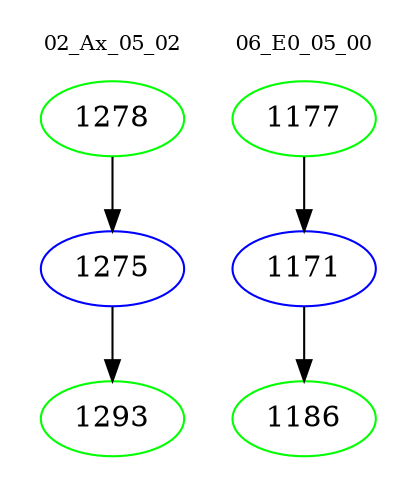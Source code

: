 digraph{
subgraph cluster_0 {
color = white
label = "02_Ax_05_02";
fontsize=10;
T0_1278 [label="1278", color="green"]
T0_1278 -> T0_1275 [color="black"]
T0_1275 [label="1275", color="blue"]
T0_1275 -> T0_1293 [color="black"]
T0_1293 [label="1293", color="green"]
}
subgraph cluster_1 {
color = white
label = "06_E0_05_00";
fontsize=10;
T1_1177 [label="1177", color="green"]
T1_1177 -> T1_1171 [color="black"]
T1_1171 [label="1171", color="blue"]
T1_1171 -> T1_1186 [color="black"]
T1_1186 [label="1186", color="green"]
}
}
